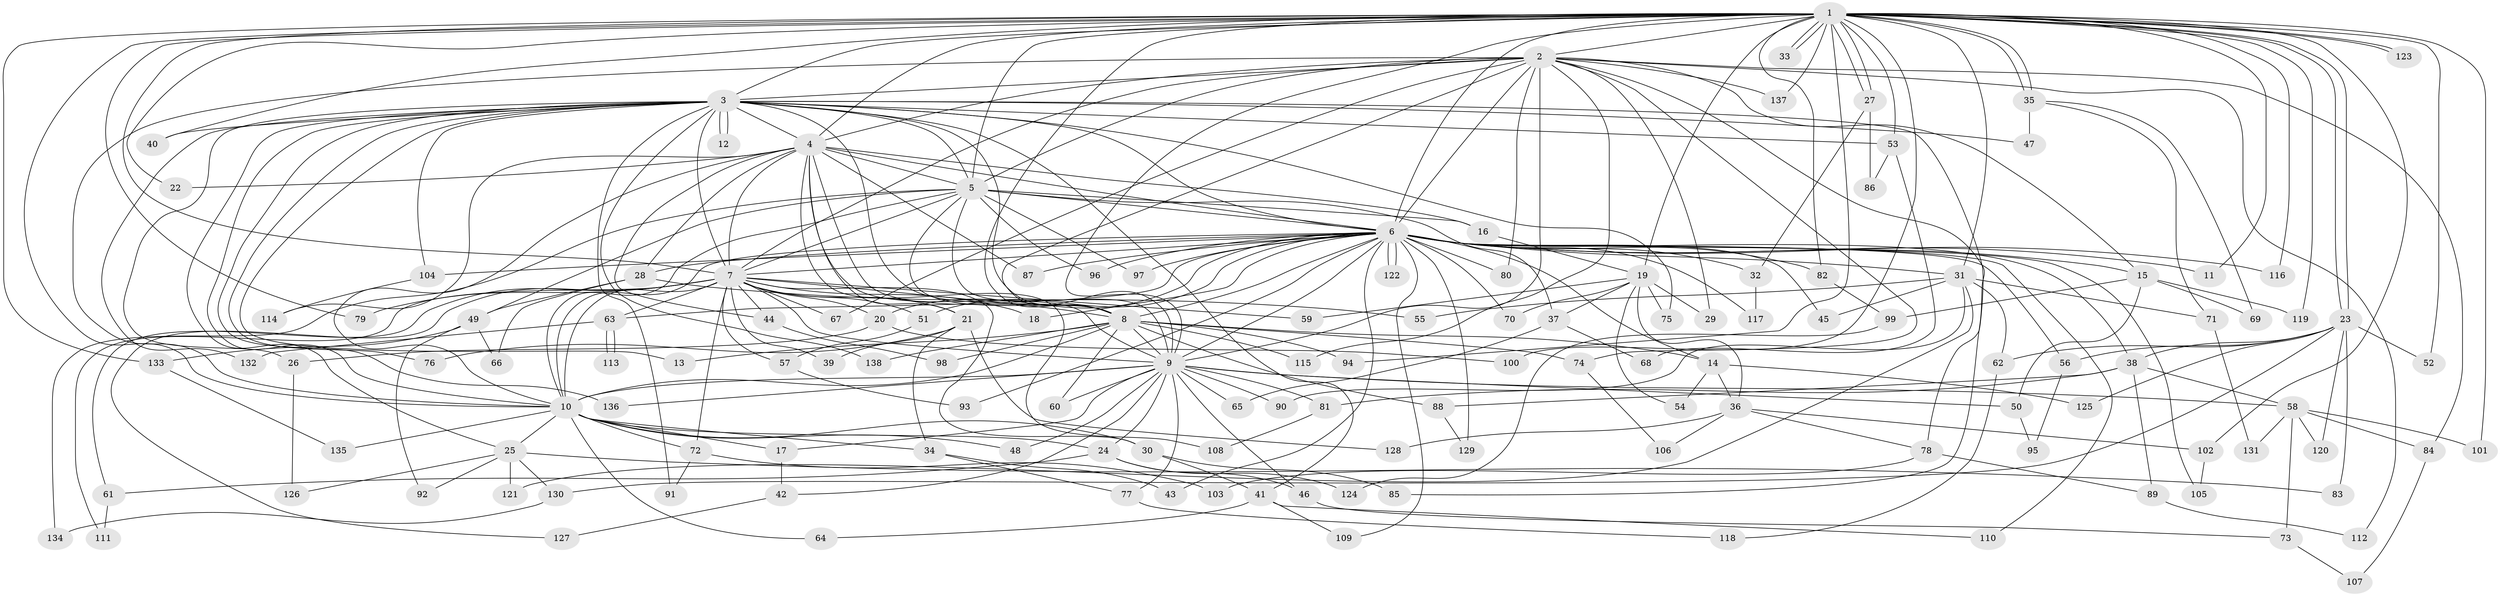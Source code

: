 // Generated by graph-tools (version 1.1) at 2025/25/03/09/25 03:25:48]
// undirected, 138 vertices, 301 edges
graph export_dot {
graph [start="1"]
  node [color=gray90,style=filled];
  1;
  2;
  3;
  4;
  5;
  6;
  7;
  8;
  9;
  10;
  11;
  12;
  13;
  14;
  15;
  16;
  17;
  18;
  19;
  20;
  21;
  22;
  23;
  24;
  25;
  26;
  27;
  28;
  29;
  30;
  31;
  32;
  33;
  34;
  35;
  36;
  37;
  38;
  39;
  40;
  41;
  42;
  43;
  44;
  45;
  46;
  47;
  48;
  49;
  50;
  51;
  52;
  53;
  54;
  55;
  56;
  57;
  58;
  59;
  60;
  61;
  62;
  63;
  64;
  65;
  66;
  67;
  68;
  69;
  70;
  71;
  72;
  73;
  74;
  75;
  76;
  77;
  78;
  79;
  80;
  81;
  82;
  83;
  84;
  85;
  86;
  87;
  88;
  89;
  90;
  91;
  92;
  93;
  94;
  95;
  96;
  97;
  98;
  99;
  100;
  101;
  102;
  103;
  104;
  105;
  106;
  107;
  108;
  109;
  110;
  111;
  112;
  113;
  114;
  115;
  116;
  117;
  118;
  119;
  120;
  121;
  122;
  123;
  124;
  125;
  126;
  127;
  128;
  129;
  130;
  131;
  132;
  133;
  134;
  135;
  136;
  137;
  138;
  1 -- 2;
  1 -- 3;
  1 -- 4;
  1 -- 5;
  1 -- 6;
  1 -- 7;
  1 -- 8;
  1 -- 9;
  1 -- 10;
  1 -- 11;
  1 -- 19;
  1 -- 22;
  1 -- 23;
  1 -- 23;
  1 -- 27;
  1 -- 27;
  1 -- 31;
  1 -- 33;
  1 -- 33;
  1 -- 35;
  1 -- 35;
  1 -- 40;
  1 -- 52;
  1 -- 53;
  1 -- 79;
  1 -- 82;
  1 -- 94;
  1 -- 100;
  1 -- 101;
  1 -- 102;
  1 -- 116;
  1 -- 119;
  1 -- 123;
  1 -- 123;
  1 -- 133;
  1 -- 137;
  2 -- 3;
  2 -- 4;
  2 -- 5;
  2 -- 6;
  2 -- 7;
  2 -- 8;
  2 -- 9;
  2 -- 10;
  2 -- 15;
  2 -- 29;
  2 -- 67;
  2 -- 74;
  2 -- 80;
  2 -- 84;
  2 -- 85;
  2 -- 112;
  2 -- 115;
  2 -- 137;
  3 -- 4;
  3 -- 5;
  3 -- 6;
  3 -- 7;
  3 -- 8;
  3 -- 9;
  3 -- 10;
  3 -- 12;
  3 -- 12;
  3 -- 13;
  3 -- 25;
  3 -- 26;
  3 -- 40;
  3 -- 41;
  3 -- 47;
  3 -- 53;
  3 -- 75;
  3 -- 76;
  3 -- 78;
  3 -- 91;
  3 -- 104;
  3 -- 132;
  3 -- 136;
  3 -- 138;
  4 -- 5;
  4 -- 6;
  4 -- 7;
  4 -- 8;
  4 -- 9;
  4 -- 10;
  4 -- 16;
  4 -- 21;
  4 -- 22;
  4 -- 28;
  4 -- 44;
  4 -- 87;
  4 -- 108;
  4 -- 114;
  5 -- 6;
  5 -- 7;
  5 -- 8;
  5 -- 9;
  5 -- 10;
  5 -- 16;
  5 -- 37;
  5 -- 49;
  5 -- 96;
  5 -- 97;
  5 -- 134;
  6 -- 7;
  6 -- 8;
  6 -- 9;
  6 -- 10;
  6 -- 11;
  6 -- 14;
  6 -- 15;
  6 -- 18;
  6 -- 20;
  6 -- 28;
  6 -- 31;
  6 -- 32;
  6 -- 38;
  6 -- 43;
  6 -- 45;
  6 -- 51;
  6 -- 56;
  6 -- 63;
  6 -- 70;
  6 -- 80;
  6 -- 82;
  6 -- 87;
  6 -- 93;
  6 -- 96;
  6 -- 97;
  6 -- 104;
  6 -- 105;
  6 -- 109;
  6 -- 110;
  6 -- 116;
  6 -- 117;
  6 -- 122;
  6 -- 122;
  6 -- 129;
  7 -- 8;
  7 -- 9;
  7 -- 10;
  7 -- 18;
  7 -- 20;
  7 -- 21;
  7 -- 30;
  7 -- 39;
  7 -- 44;
  7 -- 51;
  7 -- 57;
  7 -- 59;
  7 -- 61;
  7 -- 63;
  7 -- 67;
  7 -- 72;
  7 -- 79;
  7 -- 111;
  7 -- 127;
  8 -- 9;
  8 -- 10;
  8 -- 13;
  8 -- 14;
  8 -- 60;
  8 -- 74;
  8 -- 88;
  8 -- 94;
  8 -- 98;
  8 -- 115;
  8 -- 138;
  9 -- 10;
  9 -- 17;
  9 -- 24;
  9 -- 42;
  9 -- 46;
  9 -- 48;
  9 -- 50;
  9 -- 58;
  9 -- 60;
  9 -- 65;
  9 -- 77;
  9 -- 81;
  9 -- 90;
  9 -- 136;
  10 -- 17;
  10 -- 24;
  10 -- 25;
  10 -- 30;
  10 -- 34;
  10 -- 48;
  10 -- 64;
  10 -- 72;
  10 -- 135;
  14 -- 36;
  14 -- 54;
  14 -- 125;
  15 -- 50;
  15 -- 69;
  15 -- 99;
  15 -- 119;
  16 -- 19;
  17 -- 42;
  19 -- 29;
  19 -- 36;
  19 -- 37;
  19 -- 54;
  19 -- 59;
  19 -- 70;
  19 -- 75;
  20 -- 26;
  20 -- 100;
  21 -- 34;
  21 -- 39;
  21 -- 76;
  21 -- 128;
  23 -- 38;
  23 -- 52;
  23 -- 56;
  23 -- 62;
  23 -- 83;
  23 -- 120;
  23 -- 125;
  23 -- 130;
  24 -- 46;
  24 -- 61;
  24 -- 124;
  25 -- 83;
  25 -- 92;
  25 -- 121;
  25 -- 126;
  25 -- 130;
  26 -- 126;
  27 -- 32;
  27 -- 86;
  28 -- 49;
  28 -- 55;
  28 -- 66;
  30 -- 41;
  30 -- 85;
  31 -- 45;
  31 -- 55;
  31 -- 62;
  31 -- 71;
  31 -- 90;
  31 -- 121;
  32 -- 117;
  34 -- 43;
  34 -- 77;
  35 -- 47;
  35 -- 69;
  35 -- 71;
  36 -- 78;
  36 -- 102;
  36 -- 106;
  36 -- 128;
  37 -- 65;
  37 -- 68;
  38 -- 58;
  38 -- 81;
  38 -- 88;
  38 -- 89;
  41 -- 64;
  41 -- 109;
  41 -- 110;
  42 -- 127;
  44 -- 98;
  46 -- 73;
  49 -- 66;
  49 -- 92;
  49 -- 133;
  50 -- 95;
  51 -- 57;
  53 -- 68;
  53 -- 86;
  56 -- 95;
  57 -- 93;
  58 -- 73;
  58 -- 84;
  58 -- 101;
  58 -- 120;
  58 -- 131;
  61 -- 111;
  62 -- 118;
  63 -- 113;
  63 -- 113;
  63 -- 132;
  71 -- 131;
  72 -- 91;
  72 -- 103;
  73 -- 107;
  74 -- 106;
  77 -- 118;
  78 -- 89;
  78 -- 103;
  81 -- 108;
  82 -- 99;
  84 -- 107;
  88 -- 129;
  89 -- 112;
  99 -- 124;
  102 -- 105;
  104 -- 114;
  130 -- 134;
  133 -- 135;
}
